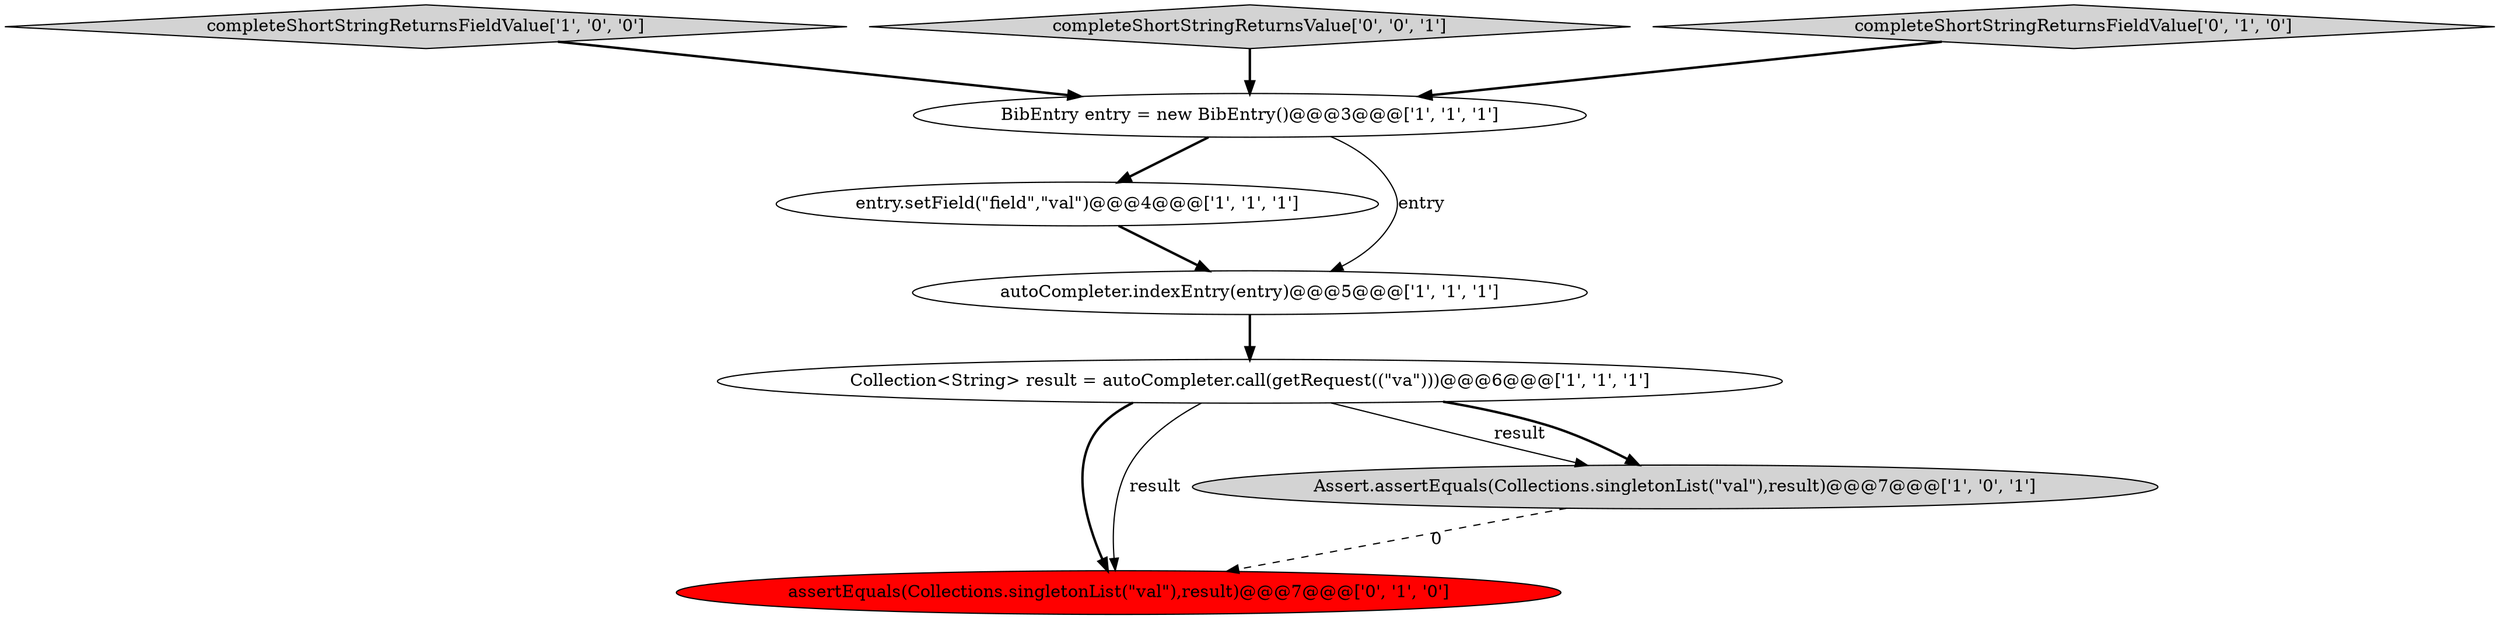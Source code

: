 digraph {
7 [style = filled, label = "assertEquals(Collections.singletonList(\"val\"),result)@@@7@@@['0', '1', '0']", fillcolor = red, shape = ellipse image = "AAA1AAABBB2BBB"];
4 [style = filled, label = "completeShortStringReturnsFieldValue['1', '0', '0']", fillcolor = lightgray, shape = diamond image = "AAA0AAABBB1BBB"];
8 [style = filled, label = "completeShortStringReturnsValue['0', '0', '1']", fillcolor = lightgray, shape = diamond image = "AAA0AAABBB3BBB"];
3 [style = filled, label = "Collection<String> result = autoCompleter.call(getRequest((\"va\")))@@@6@@@['1', '1', '1']", fillcolor = white, shape = ellipse image = "AAA0AAABBB1BBB"];
0 [style = filled, label = "entry.setField(\"field\",\"val\")@@@4@@@['1', '1', '1']", fillcolor = white, shape = ellipse image = "AAA0AAABBB1BBB"];
5 [style = filled, label = "autoCompleter.indexEntry(entry)@@@5@@@['1', '1', '1']", fillcolor = white, shape = ellipse image = "AAA0AAABBB1BBB"];
1 [style = filled, label = "BibEntry entry = new BibEntry()@@@3@@@['1', '1', '1']", fillcolor = white, shape = ellipse image = "AAA0AAABBB1BBB"];
6 [style = filled, label = "completeShortStringReturnsFieldValue['0', '1', '0']", fillcolor = lightgray, shape = diamond image = "AAA0AAABBB2BBB"];
2 [style = filled, label = "Assert.assertEquals(Collections.singletonList(\"val\"),result)@@@7@@@['1', '0', '1']", fillcolor = lightgray, shape = ellipse image = "AAA0AAABBB1BBB"];
3->2 [style = solid, label="result"];
5->3 [style = bold, label=""];
8->1 [style = bold, label=""];
6->1 [style = bold, label=""];
4->1 [style = bold, label=""];
1->5 [style = solid, label="entry"];
1->0 [style = bold, label=""];
3->2 [style = bold, label=""];
3->7 [style = bold, label=""];
2->7 [style = dashed, label="0"];
3->7 [style = solid, label="result"];
0->5 [style = bold, label=""];
}
